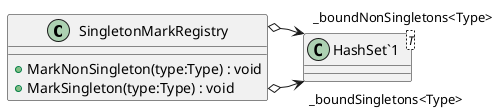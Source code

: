 @startuml
class SingletonMarkRegistry {
    + MarkNonSingleton(type:Type) : void
    + MarkSingleton(type:Type) : void
}
class "HashSet`1"<T> {
}
SingletonMarkRegistry o-> "_boundSingletons<Type>" "HashSet`1"
SingletonMarkRegistry o-> "_boundNonSingletons<Type>" "HashSet`1"
@enduml
